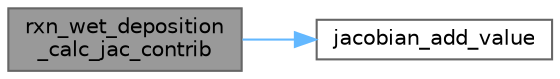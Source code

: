 digraph "rxn_wet_deposition_calc_jac_contrib"
{
 // LATEX_PDF_SIZE
  bgcolor="transparent";
  edge [fontname=Helvetica,fontsize=10,labelfontname=Helvetica,labelfontsize=10];
  node [fontname=Helvetica,fontsize=10,shape=box,height=0.2,width=0.4];
  rankdir="LR";
  Node1 [label="rxn_wet_deposition\l_calc_jac_contrib",height=0.2,width=0.4,color="gray40", fillcolor="grey60", style="filled", fontcolor="black",tooltip="Calculate contributions to the Jacobian from this reaction."];
  Node1 -> Node2 [color="steelblue1",style="solid"];
  Node2 [label="jacobian_add_value",height=0.2,width=0.4,color="grey40", fillcolor="white", style="filled",URL="$_jacobian_8c.html#a844d8b2784c48a794ada38d053b1d1b3",tooltip="Add a contribution to the Jacobian."];
}
